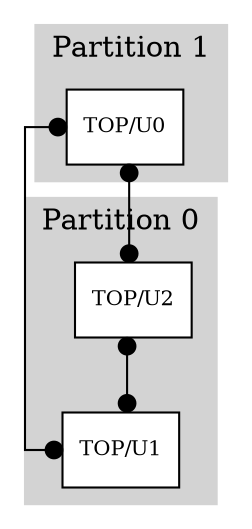 digraph "" {
	graph [bb="0,0,91,249",
		overlap=false,
		rankdir=TB,
		ratio=auto,
		splines=ortho
	];
	node [fillcolor=white,
		fontsize=10,
		label="\N",
		style=filled
	];
	edge [arrowhead=dot,
		arrowtail=dot,
		dir=both,
		fontsize=8
	];
	subgraph cluster_1 {
		graph [bb="10,164.5,83,241",
			color=lightgrey,
			label="Partition 1",
			lheight=0.23,
			lp="46.5,228.75",
			lwidth=0.79,
			style=filled
		];
		"TOP/U0"	[height=0.5,
			pos="45,190.5",
			shape=box,
			width=0.75];
	}
	subgraph cluster_0 {
		graph [bb="9,8,82,156.5",
			color=lightgrey,
			label="Partition 0",
			lheight=0.23,
			lp="45.5,144.25",
			lwidth=0.79,
			style=filled
		];
		"TOP/U1"	[height=0.5,
			pos="45,34",
			shape=box,
			width=0.75];
		"TOP/U2"	[height=0.5,
			pos="46,106",
			shape=box,
			width=0.75];
		"TOP/U2" -> "TOP/U1"	[pos="s,45.5,87.831 e,45.5,52.413 45.5,78.831 45.5,78.831 45.5,61.413 45.5,61.413"];
	}
	"TOP/U0" -> "TOP/U1"	[pos="s,17.527,191 e,17.527,34 8.527,191 8.527,191 0,191 0,191 0,191 0,34 0,34 0,34 8.527,34 8.527,34"];
	"TOP/U0" -> "TOP/U2"	[pos="s,45.5,172.16 e,45.5,124.3 45.5,163.16 45.5,163.16 45.5,133.3 45.5,133.3"];
}
